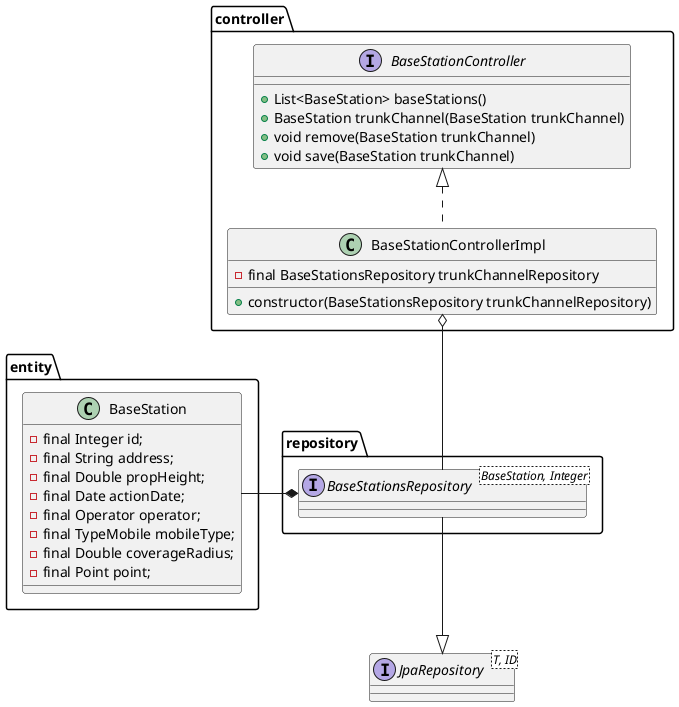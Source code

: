 @startuml

package controller {
    class BaseStationControllerImpl {
        -final BaseStationsRepository trunkChannelRepository
        +constructor(BaseStationsRepository trunkChannelRepository)
    }

    interface BaseStationController {
        +List<BaseStation> baseStations()
        +BaseStation trunkChannel(BaseStation trunkChannel)
        +void remove(BaseStation trunkChannel)
        +void save(BaseStation trunkChannel)
    }
}

package entity {
    class BaseStation {
        -final Integer id;
        -final String address;
        -final Double propHeight;
        -final Date actionDate;
        -final Operator operator;
        -final TypeMobile mobileType;
        -final Double coverageRadius;
        -final Point point;
    }
}


package repository {
    interface BaseStationsRepository<BaseStation, Integer> {
    }
}


interface JpaRepository<T, ID> {

}

BaseStationController <|.. BaseStationControllerImpl
BaseStationControllerImpl o-- BaseStationsRepository
BaseStationsRepository --|> JpaRepository
BaseStation -* BaseStationsRepository



@enduml